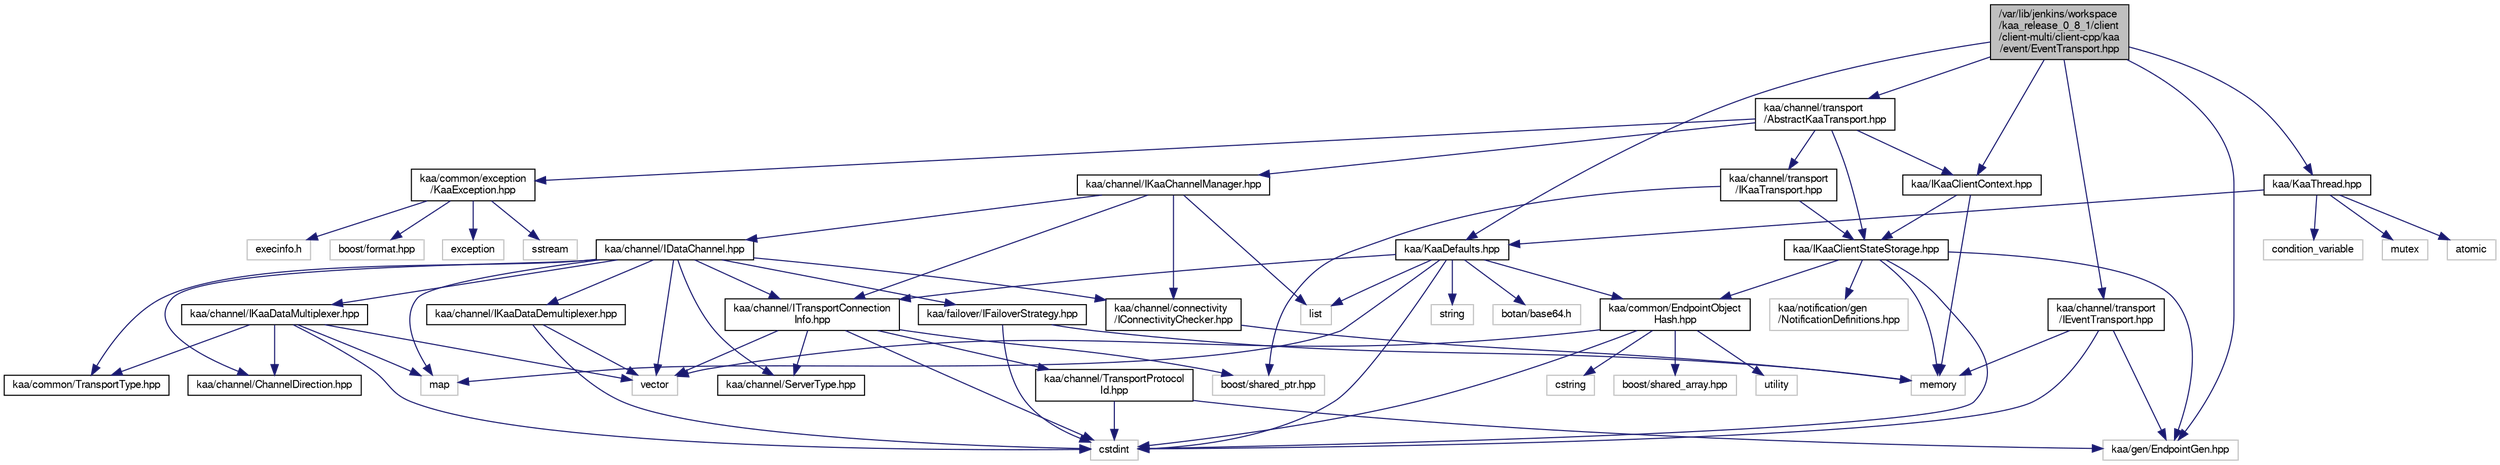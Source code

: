 digraph "/var/lib/jenkins/workspace/kaa_release_0_8_1/client/client-multi/client-cpp/kaa/event/EventTransport.hpp"
{
  bgcolor="transparent";
  edge [fontname="FreeSans",fontsize="10",labelfontname="FreeSans",labelfontsize="10"];
  node [fontname="FreeSans",fontsize="10",shape=record];
  Node1 [label="/var/lib/jenkins/workspace\l/kaa_release_0_8_1/client\l/client-multi/client-cpp/kaa\l/event/EventTransport.hpp",height=0.2,width=0.4,color="black", fillcolor="grey75", style="filled" fontcolor="black"];
  Node1 -> Node2 [color="midnightblue",fontsize="10",style="solid",fontname="FreeSans"];
  Node2 [label="kaa/KaaDefaults.hpp",height=0.2,width=0.4,color="black",URL="$KaaDefaults_8hpp.html"];
  Node2 -> Node3 [color="midnightblue",fontsize="10",style="solid",fontname="FreeSans"];
  Node3 [label="map",height=0.2,width=0.4,color="grey75"];
  Node2 -> Node4 [color="midnightblue",fontsize="10",style="solid",fontname="FreeSans"];
  Node4 [label="list",height=0.2,width=0.4,color="grey75"];
  Node2 -> Node5 [color="midnightblue",fontsize="10",style="solid",fontname="FreeSans"];
  Node5 [label="string",height=0.2,width=0.4,color="grey75"];
  Node2 -> Node6 [color="midnightblue",fontsize="10",style="solid",fontname="FreeSans"];
  Node6 [label="botan/base64.h",height=0.2,width=0.4,color="grey75"];
  Node2 -> Node7 [color="midnightblue",fontsize="10",style="solid",fontname="FreeSans"];
  Node7 [label="cstdint",height=0.2,width=0.4,color="grey75"];
  Node2 -> Node8 [color="midnightblue",fontsize="10",style="solid",fontname="FreeSans"];
  Node8 [label="kaa/common/EndpointObject\lHash.hpp",height=0.2,width=0.4,color="black",URL="$EndpointObjectHash_8hpp.html"];
  Node8 -> Node9 [color="midnightblue",fontsize="10",style="solid",fontname="FreeSans"];
  Node9 [label="utility",height=0.2,width=0.4,color="grey75"];
  Node8 -> Node10 [color="midnightblue",fontsize="10",style="solid",fontname="FreeSans"];
  Node10 [label="cstring",height=0.2,width=0.4,color="grey75"];
  Node8 -> Node11 [color="midnightblue",fontsize="10",style="solid",fontname="FreeSans"];
  Node11 [label="vector",height=0.2,width=0.4,color="grey75"];
  Node8 -> Node7 [color="midnightblue",fontsize="10",style="solid",fontname="FreeSans"];
  Node8 -> Node12 [color="midnightblue",fontsize="10",style="solid",fontname="FreeSans"];
  Node12 [label="boost/shared_array.hpp",height=0.2,width=0.4,color="grey75"];
  Node2 -> Node13 [color="midnightblue",fontsize="10",style="solid",fontname="FreeSans"];
  Node13 [label="kaa/channel/ITransportConnection\lInfo.hpp",height=0.2,width=0.4,color="black",URL="$ITransportConnectionInfo_8hpp.html"];
  Node13 -> Node7 [color="midnightblue",fontsize="10",style="solid",fontname="FreeSans"];
  Node13 -> Node11 [color="midnightblue",fontsize="10",style="solid",fontname="FreeSans"];
  Node13 -> Node14 [color="midnightblue",fontsize="10",style="solid",fontname="FreeSans"];
  Node14 [label="boost/shared_ptr.hpp",height=0.2,width=0.4,color="grey75"];
  Node13 -> Node15 [color="midnightblue",fontsize="10",style="solid",fontname="FreeSans"];
  Node15 [label="kaa/channel/ServerType.hpp",height=0.2,width=0.4,color="black",URL="$ServerType_8hpp.html"];
  Node13 -> Node16 [color="midnightblue",fontsize="10",style="solid",fontname="FreeSans"];
  Node16 [label="kaa/channel/TransportProtocol\lId.hpp",height=0.2,width=0.4,color="black",URL="$TransportProtocolId_8hpp.html"];
  Node16 -> Node7 [color="midnightblue",fontsize="10",style="solid",fontname="FreeSans"];
  Node16 -> Node17 [color="midnightblue",fontsize="10",style="solid",fontname="FreeSans"];
  Node17 [label="kaa/gen/EndpointGen.hpp",height=0.2,width=0.4,color="grey75"];
  Node1 -> Node18 [color="midnightblue",fontsize="10",style="solid",fontname="FreeSans"];
  Node18 [label="kaa/KaaThread.hpp",height=0.2,width=0.4,color="black",URL="$KaaThread_8hpp.html"];
  Node18 -> Node2 [color="midnightblue",fontsize="10",style="solid",fontname="FreeSans"];
  Node18 -> Node19 [color="midnightblue",fontsize="10",style="solid",fontname="FreeSans"];
  Node19 [label="mutex",height=0.2,width=0.4,color="grey75"];
  Node18 -> Node20 [color="midnightblue",fontsize="10",style="solid",fontname="FreeSans"];
  Node20 [label="atomic",height=0.2,width=0.4,color="grey75"];
  Node18 -> Node21 [color="midnightblue",fontsize="10",style="solid",fontname="FreeSans"];
  Node21 [label="condition_variable",height=0.2,width=0.4,color="grey75"];
  Node1 -> Node17 [color="midnightblue",fontsize="10",style="solid",fontname="FreeSans"];
  Node1 -> Node22 [color="midnightblue",fontsize="10",style="solid",fontname="FreeSans"];
  Node22 [label="kaa/channel/transport\l/IEventTransport.hpp",height=0.2,width=0.4,color="black",URL="$IEventTransport_8hpp.html"];
  Node22 -> Node17 [color="midnightblue",fontsize="10",style="solid",fontname="FreeSans"];
  Node22 -> Node7 [color="midnightblue",fontsize="10",style="solid",fontname="FreeSans"];
  Node22 -> Node23 [color="midnightblue",fontsize="10",style="solid",fontname="FreeSans"];
  Node23 [label="memory",height=0.2,width=0.4,color="grey75"];
  Node1 -> Node24 [color="midnightblue",fontsize="10",style="solid",fontname="FreeSans"];
  Node24 [label="kaa/channel/transport\l/AbstractKaaTransport.hpp",height=0.2,width=0.4,color="black",URL="$AbstractKaaTransport_8hpp.html"];
  Node24 -> Node25 [color="midnightblue",fontsize="10",style="solid",fontname="FreeSans"];
  Node25 [label="kaa/channel/transport\l/IKaaTransport.hpp",height=0.2,width=0.4,color="black",URL="$IKaaTransport_8hpp.html"];
  Node25 -> Node26 [color="midnightblue",fontsize="10",style="solid",fontname="FreeSans"];
  Node26 [label="kaa/IKaaClientStateStorage.hpp",height=0.2,width=0.4,color="black",URL="$IKaaClientStateStorage_8hpp.html"];
  Node26 -> Node7 [color="midnightblue",fontsize="10",style="solid",fontname="FreeSans"];
  Node26 -> Node23 [color="midnightblue",fontsize="10",style="solid",fontname="FreeSans"];
  Node26 -> Node17 [color="midnightblue",fontsize="10",style="solid",fontname="FreeSans"];
  Node26 -> Node8 [color="midnightblue",fontsize="10",style="solid",fontname="FreeSans"];
  Node26 -> Node27 [color="midnightblue",fontsize="10",style="solid",fontname="FreeSans"];
  Node27 [label="kaa/notification/gen\l/NotificationDefinitions.hpp",height=0.2,width=0.4,color="grey75"];
  Node25 -> Node14 [color="midnightblue",fontsize="10",style="solid",fontname="FreeSans"];
  Node24 -> Node28 [color="midnightblue",fontsize="10",style="solid",fontname="FreeSans"];
  Node28 [label="kaa/channel/IKaaChannelManager.hpp",height=0.2,width=0.4,color="black",URL="$IKaaChannelManager_8hpp.html"];
  Node28 -> Node4 [color="midnightblue",fontsize="10",style="solid",fontname="FreeSans"];
  Node28 -> Node29 [color="midnightblue",fontsize="10",style="solid",fontname="FreeSans"];
  Node29 [label="kaa/channel/IDataChannel.hpp",height=0.2,width=0.4,color="black",URL="$IDataChannel_8hpp.html"];
  Node29 -> Node11 [color="midnightblue",fontsize="10",style="solid",fontname="FreeSans"];
  Node29 -> Node3 [color="midnightblue",fontsize="10",style="solid",fontname="FreeSans"];
  Node29 -> Node30 [color="midnightblue",fontsize="10",style="solid",fontname="FreeSans"];
  Node30 [label="kaa/failover/IFailoverStrategy.hpp",height=0.2,width=0.4,color="black",URL="$IFailoverStrategy_8hpp.html"];
  Node30 -> Node23 [color="midnightblue",fontsize="10",style="solid",fontname="FreeSans"];
  Node30 -> Node7 [color="midnightblue",fontsize="10",style="solid",fontname="FreeSans"];
  Node29 -> Node15 [color="midnightblue",fontsize="10",style="solid",fontname="FreeSans"];
  Node29 -> Node31 [color="midnightblue",fontsize="10",style="solid",fontname="FreeSans"];
  Node31 [label="kaa/common/TransportType.hpp",height=0.2,width=0.4,color="black",URL="$TransportType_8hpp.html"];
  Node29 -> Node32 [color="midnightblue",fontsize="10",style="solid",fontname="FreeSans"];
  Node32 [label="kaa/channel/ChannelDirection.hpp",height=0.2,width=0.4,color="black",URL="$ChannelDirection_8hpp.html"];
  Node29 -> Node33 [color="midnightblue",fontsize="10",style="solid",fontname="FreeSans"];
  Node33 [label="kaa/channel/IKaaDataMultiplexer.hpp",height=0.2,width=0.4,color="black",URL="$IKaaDataMultiplexer_8hpp.html"];
  Node33 -> Node7 [color="midnightblue",fontsize="10",style="solid",fontname="FreeSans"];
  Node33 -> Node3 [color="midnightblue",fontsize="10",style="solid",fontname="FreeSans"];
  Node33 -> Node11 [color="midnightblue",fontsize="10",style="solid",fontname="FreeSans"];
  Node33 -> Node31 [color="midnightblue",fontsize="10",style="solid",fontname="FreeSans"];
  Node33 -> Node32 [color="midnightblue",fontsize="10",style="solid",fontname="FreeSans"];
  Node29 -> Node34 [color="midnightblue",fontsize="10",style="solid",fontname="FreeSans"];
  Node34 [label="kaa/channel/IKaaDataDemultiplexer.hpp",height=0.2,width=0.4,color="black",URL="$IKaaDataDemultiplexer_8hpp.html"];
  Node34 -> Node7 [color="midnightblue",fontsize="10",style="solid",fontname="FreeSans"];
  Node34 -> Node11 [color="midnightblue",fontsize="10",style="solid",fontname="FreeSans"];
  Node29 -> Node13 [color="midnightblue",fontsize="10",style="solid",fontname="FreeSans"];
  Node29 -> Node35 [color="midnightblue",fontsize="10",style="solid",fontname="FreeSans"];
  Node35 [label="kaa/channel/connectivity\l/IConnectivityChecker.hpp",height=0.2,width=0.4,color="black",URL="$IConnectivityChecker_8hpp.html"];
  Node35 -> Node23 [color="midnightblue",fontsize="10",style="solid",fontname="FreeSans"];
  Node28 -> Node13 [color="midnightblue",fontsize="10",style="solid",fontname="FreeSans"];
  Node28 -> Node35 [color="midnightblue",fontsize="10",style="solid",fontname="FreeSans"];
  Node24 -> Node36 [color="midnightblue",fontsize="10",style="solid",fontname="FreeSans"];
  Node36 [label="kaa/common/exception\l/KaaException.hpp",height=0.2,width=0.4,color="black",URL="$KaaException_8hpp.html"];
  Node36 -> Node37 [color="midnightblue",fontsize="10",style="solid",fontname="FreeSans"];
  Node37 [label="boost/format.hpp",height=0.2,width=0.4,color="grey75"];
  Node36 -> Node38 [color="midnightblue",fontsize="10",style="solid",fontname="FreeSans"];
  Node38 [label="exception",height=0.2,width=0.4,color="grey75"];
  Node36 -> Node39 [color="midnightblue",fontsize="10",style="solid",fontname="FreeSans"];
  Node39 [label="sstream",height=0.2,width=0.4,color="grey75"];
  Node36 -> Node40 [color="midnightblue",fontsize="10",style="solid",fontname="FreeSans"];
  Node40 [label="execinfo.h",height=0.2,width=0.4,color="grey75"];
  Node24 -> Node26 [color="midnightblue",fontsize="10",style="solid",fontname="FreeSans"];
  Node24 -> Node41 [color="midnightblue",fontsize="10",style="solid",fontname="FreeSans"];
  Node41 [label="kaa/IKaaClientContext.hpp",height=0.2,width=0.4,color="black",URL="$IKaaClientContext_8hpp.html"];
  Node41 -> Node23 [color="midnightblue",fontsize="10",style="solid",fontname="FreeSans"];
  Node41 -> Node26 [color="midnightblue",fontsize="10",style="solid",fontname="FreeSans"];
  Node1 -> Node41 [color="midnightblue",fontsize="10",style="solid",fontname="FreeSans"];
}
